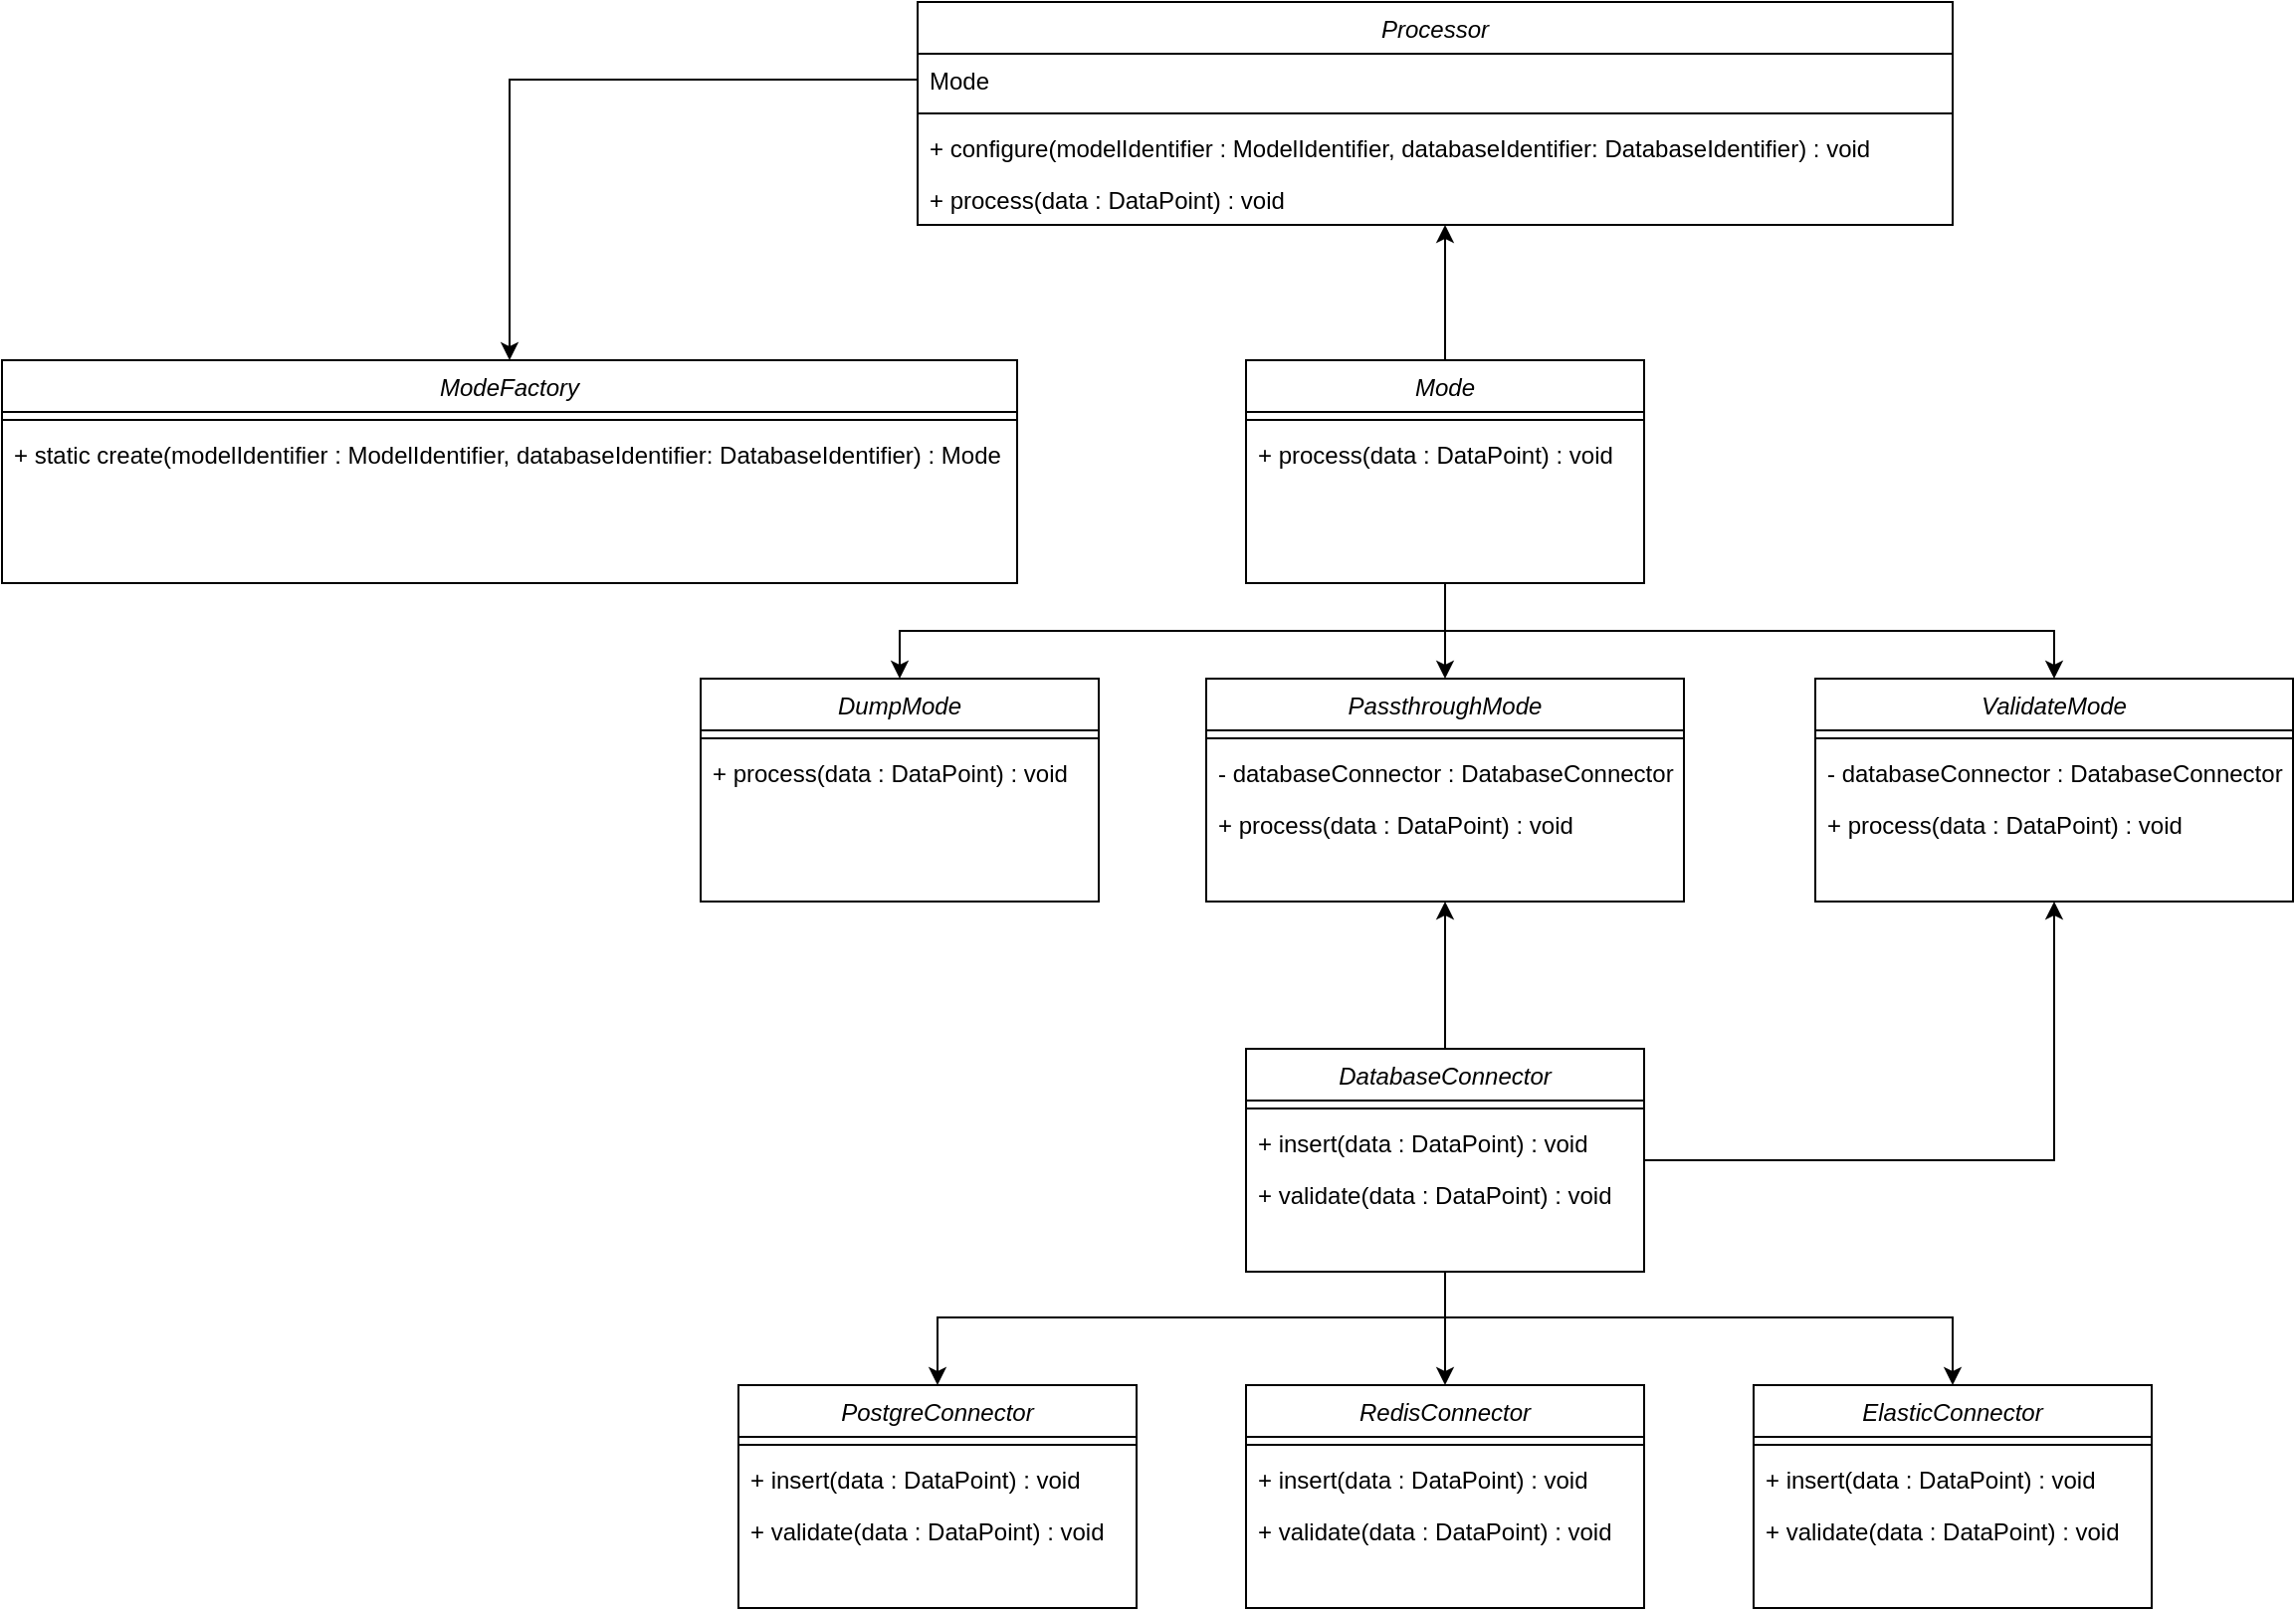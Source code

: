 <mxfile version="24.4.4" type="device">
  <diagram id="C5RBs43oDa-KdzZeNtuy" name="Page-1">
    <mxGraphModel dx="2516" dy="1371" grid="1" gridSize="10" guides="1" tooltips="1" connect="1" arrows="1" fold="1" page="1" pageScale="1" pageWidth="827" pageHeight="1169" math="0" shadow="0">
      <root>
        <mxCell id="WIyWlLk6GJQsqaUBKTNV-0" />
        <mxCell id="WIyWlLk6GJQsqaUBKTNV-1" parent="WIyWlLk6GJQsqaUBKTNV-0" />
        <mxCell id="zkfFHV4jXpPFQw0GAbJ--0" value="Processor" style="swimlane;fontStyle=2;align=center;verticalAlign=top;childLayout=stackLayout;horizontal=1;startSize=26;horizontalStack=0;resizeParent=1;resizeLast=0;collapsible=1;marginBottom=0;rounded=0;shadow=0;strokeWidth=1;" parent="WIyWlLk6GJQsqaUBKTNV-1" vertex="1">
          <mxGeometry x="550" y="59" width="520" height="112" as="geometry">
            <mxRectangle x="230" y="140" width="160" height="26" as="alternateBounds" />
          </mxGeometry>
        </mxCell>
        <mxCell id="zkfFHV4jXpPFQw0GAbJ--1" value="Mode" style="text;align=left;verticalAlign=top;spacingLeft=4;spacingRight=4;overflow=hidden;rotatable=0;points=[[0,0.5],[1,0.5]];portConstraint=eastwest;" parent="zkfFHV4jXpPFQw0GAbJ--0" vertex="1">
          <mxGeometry y="26" width="520" height="26" as="geometry" />
        </mxCell>
        <mxCell id="zkfFHV4jXpPFQw0GAbJ--4" value="" style="line;html=1;strokeWidth=1;align=left;verticalAlign=middle;spacingTop=-1;spacingLeft=3;spacingRight=3;rotatable=0;labelPosition=right;points=[];portConstraint=eastwest;" parent="zkfFHV4jXpPFQw0GAbJ--0" vertex="1">
          <mxGeometry y="52" width="520" height="8" as="geometry" />
        </mxCell>
        <mxCell id="zkfFHV4jXpPFQw0GAbJ--5" value="+ configure(modelIdentifier : ModelIdentifier, databaseIdentifier: DatabaseIdentifier) : void" style="text;align=left;verticalAlign=top;spacingLeft=4;spacingRight=4;overflow=hidden;rotatable=0;points=[[0,0.5],[1,0.5]];portConstraint=eastwest;" parent="zkfFHV4jXpPFQw0GAbJ--0" vertex="1">
          <mxGeometry y="60" width="520" height="26" as="geometry" />
        </mxCell>
        <mxCell id="YCwrC-N_phqALDcuCg4B-2" value="+ process(data : DataPoint) : void" style="text;align=left;verticalAlign=top;spacingLeft=4;spacingRight=4;overflow=hidden;rotatable=0;points=[[0,0.5],[1,0.5]];portConstraint=eastwest;" vertex="1" parent="zkfFHV4jXpPFQw0GAbJ--0">
          <mxGeometry y="86" width="520" height="26" as="geometry" />
        </mxCell>
        <mxCell id="YCwrC-N_phqALDcuCg4B-3" value="ModeFactory" style="swimlane;fontStyle=2;align=center;verticalAlign=top;childLayout=stackLayout;horizontal=1;startSize=26;horizontalStack=0;resizeParent=1;resizeLast=0;collapsible=1;marginBottom=0;rounded=0;shadow=0;strokeWidth=1;" vertex="1" parent="WIyWlLk6GJQsqaUBKTNV-1">
          <mxGeometry x="90" y="239" width="510" height="112" as="geometry">
            <mxRectangle x="230" y="140" width="160" height="26" as="alternateBounds" />
          </mxGeometry>
        </mxCell>
        <mxCell id="YCwrC-N_phqALDcuCg4B-5" value="" style="line;html=1;strokeWidth=1;align=left;verticalAlign=middle;spacingTop=-1;spacingLeft=3;spacingRight=3;rotatable=0;labelPosition=right;points=[];portConstraint=eastwest;" vertex="1" parent="YCwrC-N_phqALDcuCg4B-3">
          <mxGeometry y="26" width="510" height="8" as="geometry" />
        </mxCell>
        <mxCell id="YCwrC-N_phqALDcuCg4B-6" value="+ static create(modelIdentifier : ModelIdentifier, databaseIdentifier: DatabaseIdentifier) : Mode" style="text;align=left;verticalAlign=top;spacingLeft=4;spacingRight=4;overflow=hidden;rotatable=0;points=[[0,0.5],[1,0.5]];portConstraint=eastwest;" vertex="1" parent="YCwrC-N_phqALDcuCg4B-3">
          <mxGeometry y="34" width="510" height="26" as="geometry" />
        </mxCell>
        <mxCell id="YCwrC-N_phqALDcuCg4B-23" style="edgeStyle=orthogonalEdgeStyle;rounded=0;orthogonalLoop=1;jettySize=auto;html=1;" edge="1" parent="WIyWlLk6GJQsqaUBKTNV-1" source="YCwrC-N_phqALDcuCg4B-9" target="YCwrC-N_phqALDcuCg4B-2">
          <mxGeometry relative="1" as="geometry">
            <Array as="points">
              <mxPoint x="815" y="229" />
              <mxPoint x="815" y="229" />
            </Array>
          </mxGeometry>
        </mxCell>
        <mxCell id="YCwrC-N_phqALDcuCg4B-24" style="edgeStyle=orthogonalEdgeStyle;rounded=0;orthogonalLoop=1;jettySize=auto;html=1;exitX=0.5;exitY=1;exitDx=0;exitDy=0;" edge="1" parent="WIyWlLk6GJQsqaUBKTNV-1" source="YCwrC-N_phqALDcuCg4B-9" target="YCwrC-N_phqALDcuCg4B-12">
          <mxGeometry relative="1" as="geometry" />
        </mxCell>
        <mxCell id="YCwrC-N_phqALDcuCg4B-26" style="edgeStyle=orthogonalEdgeStyle;rounded=0;orthogonalLoop=1;jettySize=auto;html=1;exitX=0.5;exitY=1;exitDx=0;exitDy=0;" edge="1" parent="WIyWlLk6GJQsqaUBKTNV-1" source="YCwrC-N_phqALDcuCg4B-9" target="YCwrC-N_phqALDcuCg4B-19">
          <mxGeometry relative="1" as="geometry" />
        </mxCell>
        <mxCell id="YCwrC-N_phqALDcuCg4B-9" value="Mode" style="swimlane;fontStyle=2;align=center;verticalAlign=top;childLayout=stackLayout;horizontal=1;startSize=26;horizontalStack=0;resizeParent=1;resizeLast=0;collapsible=1;marginBottom=0;rounded=0;shadow=0;strokeWidth=1;" vertex="1" parent="WIyWlLk6GJQsqaUBKTNV-1">
          <mxGeometry x="715" y="239" width="200" height="112" as="geometry">
            <mxRectangle x="230" y="140" width="160" height="26" as="alternateBounds" />
          </mxGeometry>
        </mxCell>
        <mxCell id="YCwrC-N_phqALDcuCg4B-10" value="" style="line;html=1;strokeWidth=1;align=left;verticalAlign=middle;spacingTop=-1;spacingLeft=3;spacingRight=3;rotatable=0;labelPosition=right;points=[];portConstraint=eastwest;" vertex="1" parent="YCwrC-N_phqALDcuCg4B-9">
          <mxGeometry y="26" width="200" height="8" as="geometry" />
        </mxCell>
        <mxCell id="YCwrC-N_phqALDcuCg4B-11" value="+ process(data : DataPoint) : void" style="text;align=left;verticalAlign=top;spacingLeft=4;spacingRight=4;overflow=hidden;rotatable=0;points=[[0,0.5],[1,0.5]];portConstraint=eastwest;" vertex="1" parent="YCwrC-N_phqALDcuCg4B-9">
          <mxGeometry y="34" width="200" height="26" as="geometry" />
        </mxCell>
        <mxCell id="YCwrC-N_phqALDcuCg4B-12" value="DumpMode" style="swimlane;fontStyle=2;align=center;verticalAlign=top;childLayout=stackLayout;horizontal=1;startSize=26;horizontalStack=0;resizeParent=1;resizeLast=0;collapsible=1;marginBottom=0;rounded=0;shadow=0;strokeWidth=1;" vertex="1" parent="WIyWlLk6GJQsqaUBKTNV-1">
          <mxGeometry x="441" y="399" width="200" height="112" as="geometry">
            <mxRectangle x="230" y="140" width="160" height="26" as="alternateBounds" />
          </mxGeometry>
        </mxCell>
        <mxCell id="YCwrC-N_phqALDcuCg4B-13" value="" style="line;html=1;strokeWidth=1;align=left;verticalAlign=middle;spacingTop=-1;spacingLeft=3;spacingRight=3;rotatable=0;labelPosition=right;points=[];portConstraint=eastwest;" vertex="1" parent="YCwrC-N_phqALDcuCg4B-12">
          <mxGeometry y="26" width="200" height="8" as="geometry" />
        </mxCell>
        <mxCell id="YCwrC-N_phqALDcuCg4B-14" value="+ process(data : DataPoint) : void" style="text;align=left;verticalAlign=top;spacingLeft=4;spacingRight=4;overflow=hidden;rotatable=0;points=[[0,0.5],[1,0.5]];portConstraint=eastwest;" vertex="1" parent="YCwrC-N_phqALDcuCg4B-12">
          <mxGeometry y="34" width="200" height="26" as="geometry" />
        </mxCell>
        <mxCell id="YCwrC-N_phqALDcuCg4B-15" value="PassthroughMode" style="swimlane;fontStyle=2;align=center;verticalAlign=top;childLayout=stackLayout;horizontal=1;startSize=26;horizontalStack=0;resizeParent=1;resizeLast=0;collapsible=1;marginBottom=0;rounded=0;shadow=0;strokeWidth=1;" vertex="1" parent="WIyWlLk6GJQsqaUBKTNV-1">
          <mxGeometry x="695" y="399" width="240" height="112" as="geometry">
            <mxRectangle x="230" y="140" width="160" height="26" as="alternateBounds" />
          </mxGeometry>
        </mxCell>
        <mxCell id="YCwrC-N_phqALDcuCg4B-16" value="" style="line;html=1;strokeWidth=1;align=left;verticalAlign=middle;spacingTop=-1;spacingLeft=3;spacingRight=3;rotatable=0;labelPosition=right;points=[];portConstraint=eastwest;" vertex="1" parent="YCwrC-N_phqALDcuCg4B-15">
          <mxGeometry y="26" width="240" height="8" as="geometry" />
        </mxCell>
        <mxCell id="YCwrC-N_phqALDcuCg4B-17" value="- databaseConnector : DatabaseConnector" style="text;align=left;verticalAlign=top;spacingLeft=4;spacingRight=4;overflow=hidden;rotatable=0;points=[[0,0.5],[1,0.5]];portConstraint=eastwest;" vertex="1" parent="YCwrC-N_phqALDcuCg4B-15">
          <mxGeometry y="34" width="240" height="26" as="geometry" />
        </mxCell>
        <mxCell id="YCwrC-N_phqALDcuCg4B-18" value="+ process(data : DataPoint) : void" style="text;align=left;verticalAlign=top;spacingLeft=4;spacingRight=4;overflow=hidden;rotatable=0;points=[[0,0.5],[1,0.5]];portConstraint=eastwest;" vertex="1" parent="YCwrC-N_phqALDcuCg4B-15">
          <mxGeometry y="60" width="240" height="26" as="geometry" />
        </mxCell>
        <mxCell id="YCwrC-N_phqALDcuCg4B-19" value="ValidateMode" style="swimlane;fontStyle=2;align=center;verticalAlign=top;childLayout=stackLayout;horizontal=1;startSize=26;horizontalStack=0;resizeParent=1;resizeLast=0;collapsible=1;marginBottom=0;rounded=0;shadow=0;strokeWidth=1;" vertex="1" parent="WIyWlLk6GJQsqaUBKTNV-1">
          <mxGeometry x="1001" y="399" width="240" height="112" as="geometry">
            <mxRectangle x="230" y="140" width="160" height="26" as="alternateBounds" />
          </mxGeometry>
        </mxCell>
        <mxCell id="YCwrC-N_phqALDcuCg4B-20" value="" style="line;html=1;strokeWidth=1;align=left;verticalAlign=middle;spacingTop=-1;spacingLeft=3;spacingRight=3;rotatable=0;labelPosition=right;points=[];portConstraint=eastwest;" vertex="1" parent="YCwrC-N_phqALDcuCg4B-19">
          <mxGeometry y="26" width="240" height="8" as="geometry" />
        </mxCell>
        <mxCell id="YCwrC-N_phqALDcuCg4B-21" value="- databaseConnector : DatabaseConnector" style="text;align=left;verticalAlign=top;spacingLeft=4;spacingRight=4;overflow=hidden;rotatable=0;points=[[0,0.5],[1,0.5]];portConstraint=eastwest;" vertex="1" parent="YCwrC-N_phqALDcuCg4B-19">
          <mxGeometry y="34" width="240" height="26" as="geometry" />
        </mxCell>
        <mxCell id="YCwrC-N_phqALDcuCg4B-22" value="+ process(data : DataPoint) : void" style="text;align=left;verticalAlign=top;spacingLeft=4;spacingRight=4;overflow=hidden;rotatable=0;points=[[0,0.5],[1,0.5]];portConstraint=eastwest;" vertex="1" parent="YCwrC-N_phqALDcuCg4B-19">
          <mxGeometry y="60" width="240" height="26" as="geometry" />
        </mxCell>
        <mxCell id="YCwrC-N_phqALDcuCg4B-25" style="edgeStyle=orthogonalEdgeStyle;rounded=0;orthogonalLoop=1;jettySize=auto;html=1;entryX=0.5;entryY=0;entryDx=0;entryDy=0;" edge="1" parent="WIyWlLk6GJQsqaUBKTNV-1" source="YCwrC-N_phqALDcuCg4B-9" target="YCwrC-N_phqALDcuCg4B-15">
          <mxGeometry relative="1" as="geometry" />
        </mxCell>
        <mxCell id="YCwrC-N_phqALDcuCg4B-60" style="edgeStyle=orthogonalEdgeStyle;rounded=0;orthogonalLoop=1;jettySize=auto;html=1;" edge="1" parent="WIyWlLk6GJQsqaUBKTNV-1" source="zkfFHV4jXpPFQw0GAbJ--1" target="YCwrC-N_phqALDcuCg4B-3">
          <mxGeometry relative="1" as="geometry" />
        </mxCell>
        <mxCell id="YCwrC-N_phqALDcuCg4B-80" style="edgeStyle=orthogonalEdgeStyle;rounded=0;orthogonalLoop=1;jettySize=auto;html=1;exitX=0.5;exitY=1;exitDx=0;exitDy=0;" edge="1" parent="WIyWlLk6GJQsqaUBKTNV-1" source="YCwrC-N_phqALDcuCg4B-82" target="YCwrC-N_phqALDcuCg4B-95">
          <mxGeometry relative="1" as="geometry">
            <mxPoint x="549.043" y="744" as="targetPoint" />
            <Array as="points">
              <mxPoint x="815" y="720" />
              <mxPoint x="560" y="720" />
            </Array>
          </mxGeometry>
        </mxCell>
        <mxCell id="YCwrC-N_phqALDcuCg4B-99" style="edgeStyle=orthogonalEdgeStyle;rounded=0;orthogonalLoop=1;jettySize=auto;html=1;entryX=0.5;entryY=1;entryDx=0;entryDy=0;" edge="1" parent="WIyWlLk6GJQsqaUBKTNV-1" source="YCwrC-N_phqALDcuCg4B-82" target="YCwrC-N_phqALDcuCg4B-15">
          <mxGeometry relative="1" as="geometry" />
        </mxCell>
        <mxCell id="YCwrC-N_phqALDcuCg4B-100" style="edgeStyle=orthogonalEdgeStyle;rounded=0;orthogonalLoop=1;jettySize=auto;html=1;entryX=0.5;entryY=1;entryDx=0;entryDy=0;" edge="1" parent="WIyWlLk6GJQsqaUBKTNV-1" source="YCwrC-N_phqALDcuCg4B-82" target="YCwrC-N_phqALDcuCg4B-19">
          <mxGeometry relative="1" as="geometry" />
        </mxCell>
        <mxCell id="YCwrC-N_phqALDcuCg4B-101" style="edgeStyle=orthogonalEdgeStyle;rounded=0;orthogonalLoop=1;jettySize=auto;html=1;" edge="1" parent="WIyWlLk6GJQsqaUBKTNV-1" source="YCwrC-N_phqALDcuCg4B-82" target="YCwrC-N_phqALDcuCg4B-87">
          <mxGeometry relative="1" as="geometry">
            <Array as="points">
              <mxPoint x="815" y="720" />
              <mxPoint x="1070" y="720" />
            </Array>
          </mxGeometry>
        </mxCell>
        <mxCell id="YCwrC-N_phqALDcuCg4B-82" value="DatabaseConnector" style="swimlane;fontStyle=2;align=center;verticalAlign=top;childLayout=stackLayout;horizontal=1;startSize=26;horizontalStack=0;resizeParent=1;resizeLast=0;collapsible=1;marginBottom=0;rounded=0;shadow=0;strokeWidth=1;" vertex="1" parent="WIyWlLk6GJQsqaUBKTNV-1">
          <mxGeometry x="715" y="585" width="200" height="112" as="geometry">
            <mxRectangle x="230" y="140" width="160" height="26" as="alternateBounds" />
          </mxGeometry>
        </mxCell>
        <mxCell id="YCwrC-N_phqALDcuCg4B-83" value="" style="line;html=1;strokeWidth=1;align=left;verticalAlign=middle;spacingTop=-1;spacingLeft=3;spacingRight=3;rotatable=0;labelPosition=right;points=[];portConstraint=eastwest;" vertex="1" parent="YCwrC-N_phqALDcuCg4B-82">
          <mxGeometry y="26" width="200" height="8" as="geometry" />
        </mxCell>
        <mxCell id="YCwrC-N_phqALDcuCg4B-84" value="+ insert(data : DataPoint) : void" style="text;align=left;verticalAlign=top;spacingLeft=4;spacingRight=4;overflow=hidden;rotatable=0;points=[[0,0.5],[1,0.5]];portConstraint=eastwest;" vertex="1" parent="YCwrC-N_phqALDcuCg4B-82">
          <mxGeometry y="34" width="200" height="26" as="geometry" />
        </mxCell>
        <mxCell id="YCwrC-N_phqALDcuCg4B-85" value="+ validate(data : DataPoint) : void" style="text;align=left;verticalAlign=top;spacingLeft=4;spacingRight=4;overflow=hidden;rotatable=0;points=[[0,0.5],[1,0.5]];portConstraint=eastwest;" vertex="1" parent="YCwrC-N_phqALDcuCg4B-82">
          <mxGeometry y="60" width="200" height="26" as="geometry" />
        </mxCell>
        <mxCell id="YCwrC-N_phqALDcuCg4B-86" style="edgeStyle=orthogonalEdgeStyle;rounded=0;orthogonalLoop=1;jettySize=auto;html=1;entryX=0.5;entryY=0;entryDx=0;entryDy=0;" edge="1" parent="WIyWlLk6GJQsqaUBKTNV-1" source="YCwrC-N_phqALDcuCg4B-82" target="YCwrC-N_phqALDcuCg4B-91">
          <mxGeometry relative="1" as="geometry">
            <mxPoint x="823" y="744" as="targetPoint" />
          </mxGeometry>
        </mxCell>
        <mxCell id="YCwrC-N_phqALDcuCg4B-87" value="ElasticConnector" style="swimlane;fontStyle=2;align=center;verticalAlign=top;childLayout=stackLayout;horizontal=1;startSize=26;horizontalStack=0;resizeParent=1;resizeLast=0;collapsible=1;marginBottom=0;rounded=0;shadow=0;strokeWidth=1;" vertex="1" parent="WIyWlLk6GJQsqaUBKTNV-1">
          <mxGeometry x="970" y="754" width="200" height="112" as="geometry">
            <mxRectangle x="230" y="140" width="160" height="26" as="alternateBounds" />
          </mxGeometry>
        </mxCell>
        <mxCell id="YCwrC-N_phqALDcuCg4B-88" value="" style="line;html=1;strokeWidth=1;align=left;verticalAlign=middle;spacingTop=-1;spacingLeft=3;spacingRight=3;rotatable=0;labelPosition=right;points=[];portConstraint=eastwest;" vertex="1" parent="YCwrC-N_phqALDcuCg4B-87">
          <mxGeometry y="26" width="200" height="8" as="geometry" />
        </mxCell>
        <mxCell id="YCwrC-N_phqALDcuCg4B-89" value="+ insert(data : DataPoint) : void" style="text;align=left;verticalAlign=top;spacingLeft=4;spacingRight=4;overflow=hidden;rotatable=0;points=[[0,0.5],[1,0.5]];portConstraint=eastwest;" vertex="1" parent="YCwrC-N_phqALDcuCg4B-87">
          <mxGeometry y="34" width="200" height="26" as="geometry" />
        </mxCell>
        <mxCell id="YCwrC-N_phqALDcuCg4B-90" value="+ validate(data : DataPoint) : void" style="text;align=left;verticalAlign=top;spacingLeft=4;spacingRight=4;overflow=hidden;rotatable=0;points=[[0,0.5],[1,0.5]];portConstraint=eastwest;" vertex="1" parent="YCwrC-N_phqALDcuCg4B-87">
          <mxGeometry y="60" width="200" height="26" as="geometry" />
        </mxCell>
        <mxCell id="YCwrC-N_phqALDcuCg4B-91" value="RedisConnector" style="swimlane;fontStyle=2;align=center;verticalAlign=top;childLayout=stackLayout;horizontal=1;startSize=26;horizontalStack=0;resizeParent=1;resizeLast=0;collapsible=1;marginBottom=0;rounded=0;shadow=0;strokeWidth=1;" vertex="1" parent="WIyWlLk6GJQsqaUBKTNV-1">
          <mxGeometry x="715" y="754" width="200" height="112" as="geometry">
            <mxRectangle x="230" y="140" width="160" height="26" as="alternateBounds" />
          </mxGeometry>
        </mxCell>
        <mxCell id="YCwrC-N_phqALDcuCg4B-92" value="" style="line;html=1;strokeWidth=1;align=left;verticalAlign=middle;spacingTop=-1;spacingLeft=3;spacingRight=3;rotatable=0;labelPosition=right;points=[];portConstraint=eastwest;" vertex="1" parent="YCwrC-N_phqALDcuCg4B-91">
          <mxGeometry y="26" width="200" height="8" as="geometry" />
        </mxCell>
        <mxCell id="YCwrC-N_phqALDcuCg4B-93" value="+ insert(data : DataPoint) : void" style="text;align=left;verticalAlign=top;spacingLeft=4;spacingRight=4;overflow=hidden;rotatable=0;points=[[0,0.5],[1,0.5]];portConstraint=eastwest;" vertex="1" parent="YCwrC-N_phqALDcuCg4B-91">
          <mxGeometry y="34" width="200" height="26" as="geometry" />
        </mxCell>
        <mxCell id="YCwrC-N_phqALDcuCg4B-94" value="+ validate(data : DataPoint) : void" style="text;align=left;verticalAlign=top;spacingLeft=4;spacingRight=4;overflow=hidden;rotatable=0;points=[[0,0.5],[1,0.5]];portConstraint=eastwest;" vertex="1" parent="YCwrC-N_phqALDcuCg4B-91">
          <mxGeometry y="60" width="200" height="26" as="geometry" />
        </mxCell>
        <mxCell id="YCwrC-N_phqALDcuCg4B-95" value="PostgreConnector" style="swimlane;fontStyle=2;align=center;verticalAlign=top;childLayout=stackLayout;horizontal=1;startSize=26;horizontalStack=0;resizeParent=1;resizeLast=0;collapsible=1;marginBottom=0;rounded=0;shadow=0;strokeWidth=1;" vertex="1" parent="WIyWlLk6GJQsqaUBKTNV-1">
          <mxGeometry x="460" y="754" width="200" height="112" as="geometry">
            <mxRectangle x="230" y="140" width="160" height="26" as="alternateBounds" />
          </mxGeometry>
        </mxCell>
        <mxCell id="YCwrC-N_phqALDcuCg4B-96" value="" style="line;html=1;strokeWidth=1;align=left;verticalAlign=middle;spacingTop=-1;spacingLeft=3;spacingRight=3;rotatable=0;labelPosition=right;points=[];portConstraint=eastwest;" vertex="1" parent="YCwrC-N_phqALDcuCg4B-95">
          <mxGeometry y="26" width="200" height="8" as="geometry" />
        </mxCell>
        <mxCell id="YCwrC-N_phqALDcuCg4B-97" value="+ insert(data : DataPoint) : void" style="text;align=left;verticalAlign=top;spacingLeft=4;spacingRight=4;overflow=hidden;rotatable=0;points=[[0,0.5],[1,0.5]];portConstraint=eastwest;" vertex="1" parent="YCwrC-N_phqALDcuCg4B-95">
          <mxGeometry y="34" width="200" height="26" as="geometry" />
        </mxCell>
        <mxCell id="YCwrC-N_phqALDcuCg4B-98" value="+ validate(data : DataPoint) : void" style="text;align=left;verticalAlign=top;spacingLeft=4;spacingRight=4;overflow=hidden;rotatable=0;points=[[0,0.5],[1,0.5]];portConstraint=eastwest;" vertex="1" parent="YCwrC-N_phqALDcuCg4B-95">
          <mxGeometry y="60" width="200" height="26" as="geometry" />
        </mxCell>
      </root>
    </mxGraphModel>
  </diagram>
</mxfile>
